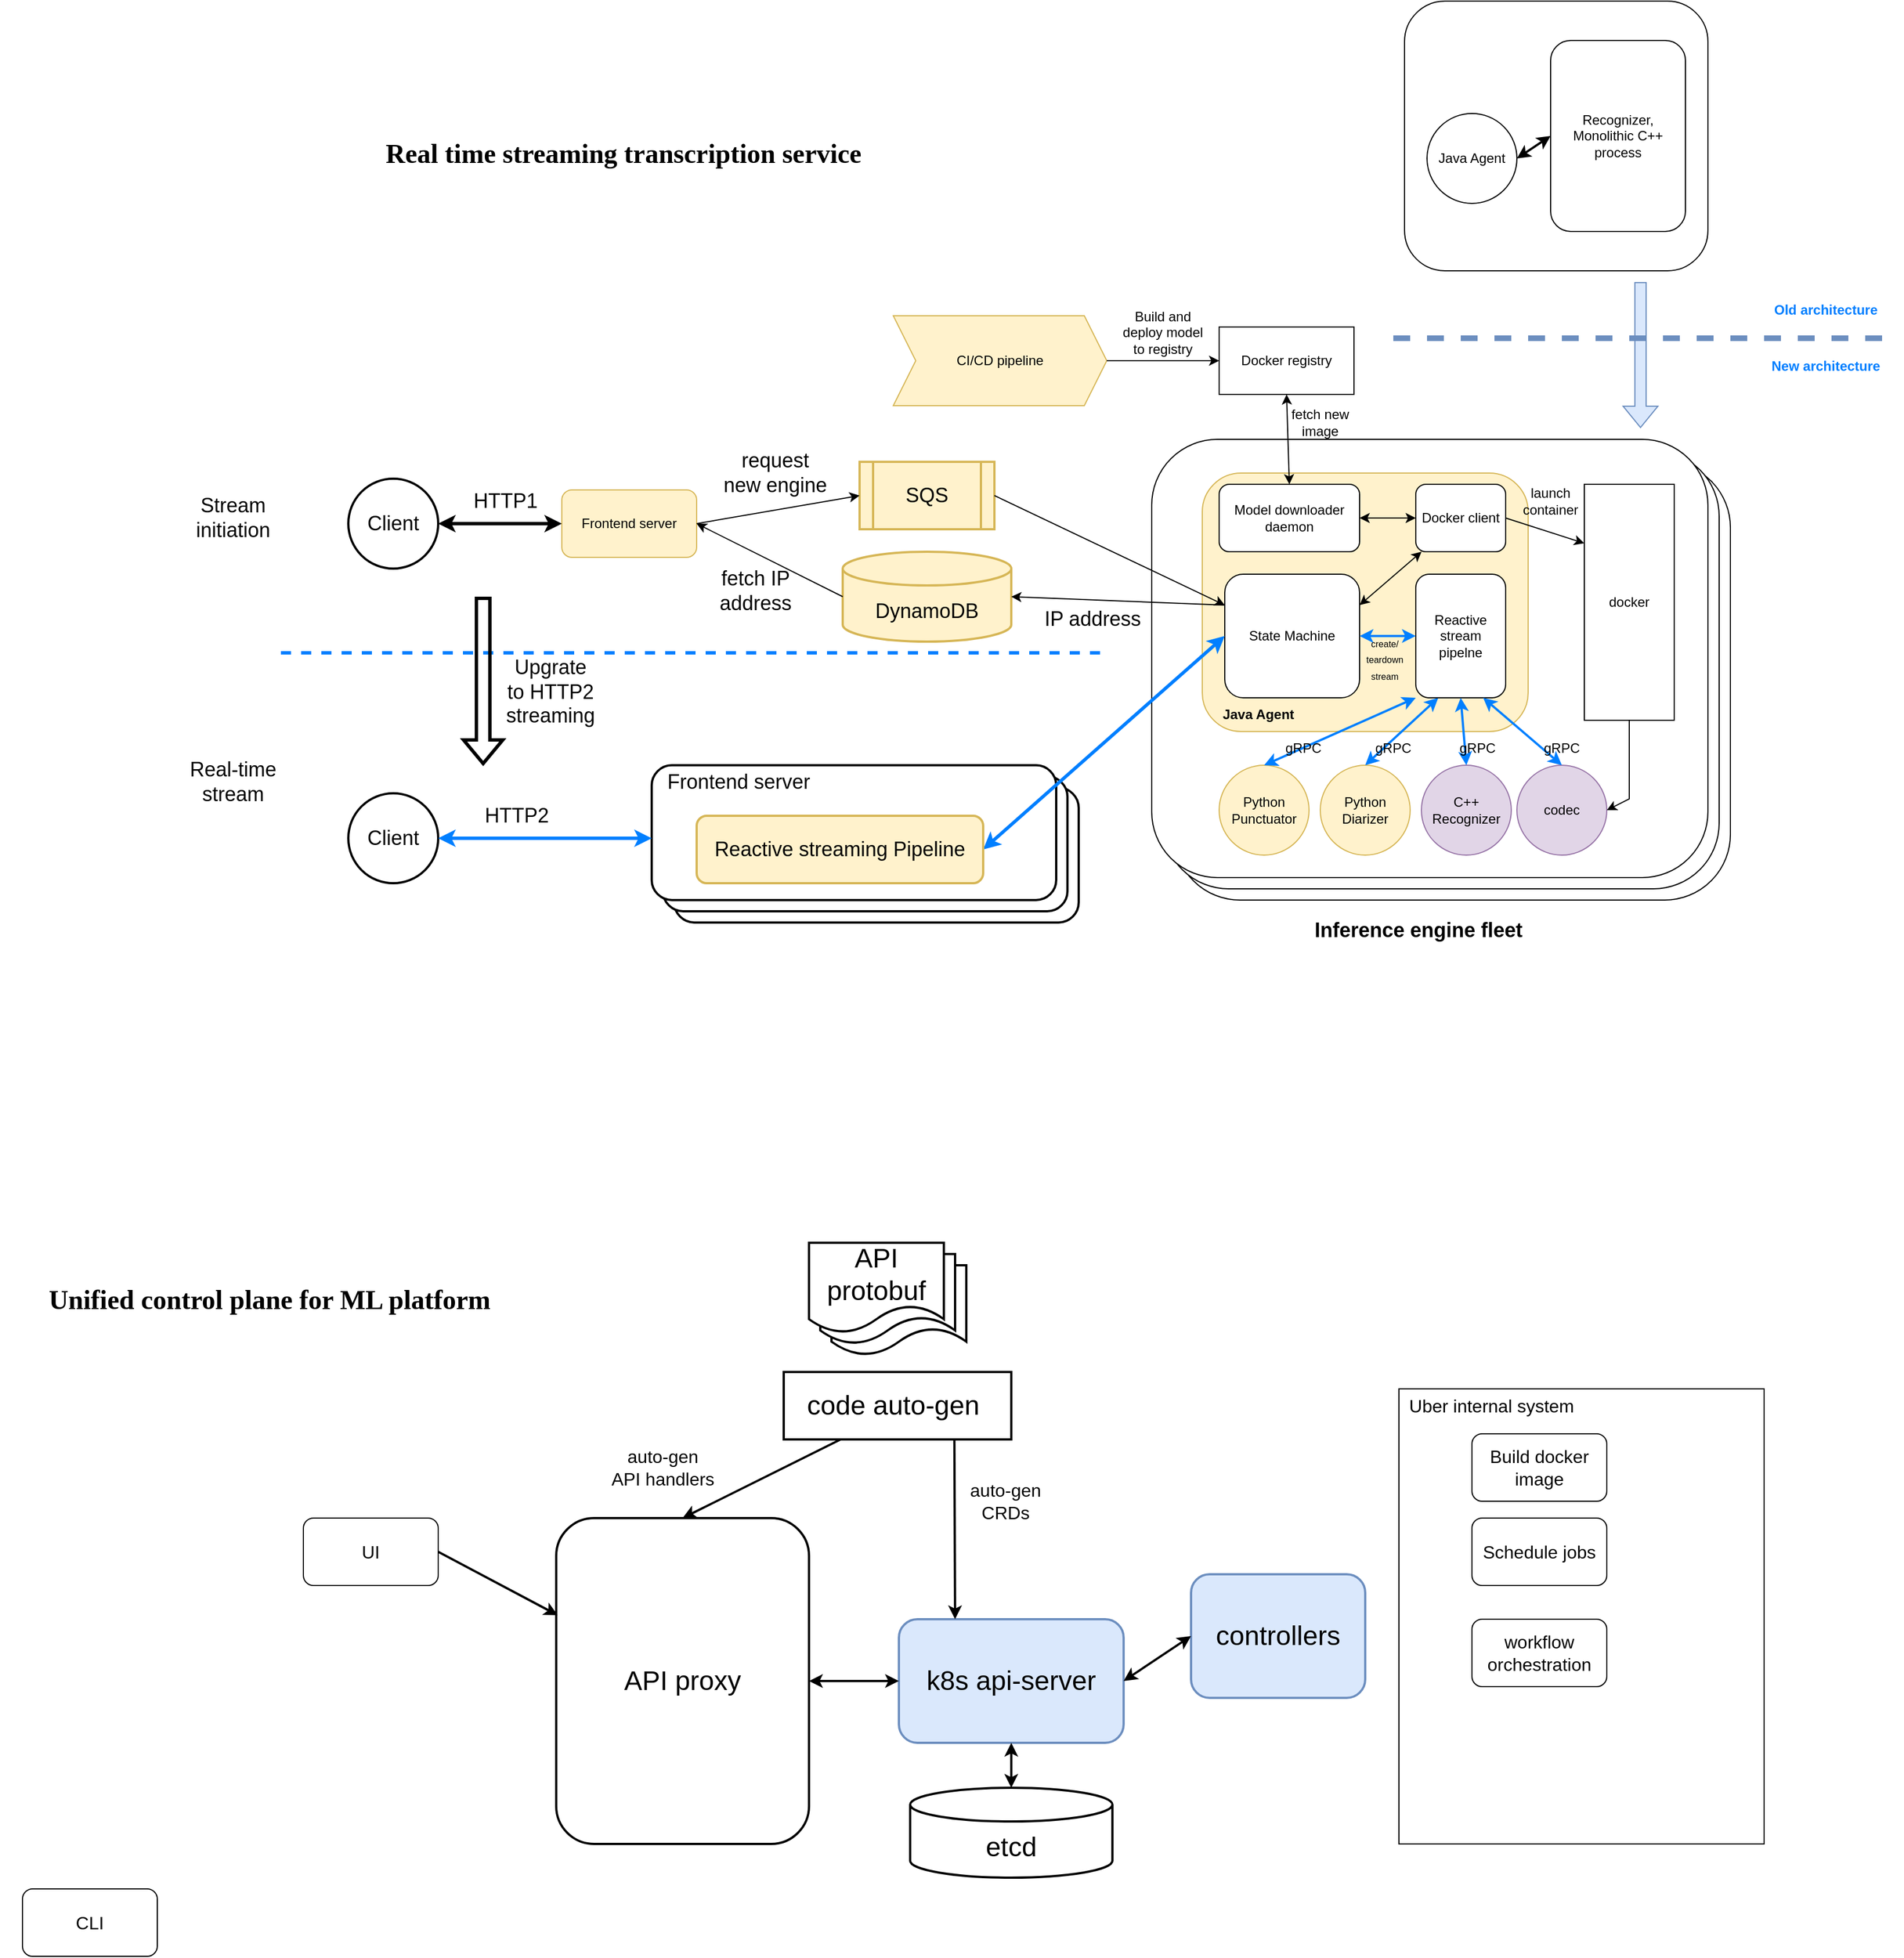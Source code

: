 <mxfile version="16.5.6" type="github">
  <diagram id="EUEqFlCZV4Rz1TmMoUkc" name="Page-1">
    <mxGraphModel dx="2473" dy="2111" grid="1" gridSize="10" guides="1" tooltips="1" connect="1" arrows="1" fold="1" page="1" pageScale="1" pageWidth="850" pageHeight="1100" math="0" shadow="0">
      <root>
        <mxCell id="0" />
        <mxCell id="1" parent="0" />
        <mxCell id="zjX0TIYur_jvpMQG9Fae-98" value="" style="shape=document;whiteSpace=wrap;html=1;boundedLbl=1;fontSize=24;fontColor=#000000;strokeWidth=2;" vertex="1" parent="1">
          <mxGeometry x="80" y="945" width="120" height="80" as="geometry" />
        </mxCell>
        <mxCell id="zjX0TIYur_jvpMQG9Fae-96" value="" style="shape=document;whiteSpace=wrap;html=1;boundedLbl=1;fontSize=24;fontColor=#000000;strokeWidth=2;" vertex="1" parent="1">
          <mxGeometry x="70" y="935" width="120" height="80" as="geometry" />
        </mxCell>
        <mxCell id="zjX0TIYur_jvpMQG9Fae-93" value="" style="rounded=0;whiteSpace=wrap;html=1;fontSize=24;fontColor=#000000;strokeWidth=2;" vertex="1" parent="1">
          <mxGeometry x="37.5" y="1040" width="202.5" height="60" as="geometry" />
        </mxCell>
        <mxCell id="zjX0TIYur_jvpMQG9Fae-77" value="" style="rounded=1;whiteSpace=wrap;html=1;fontSize=18;fontColor=#000000;strokeWidth=2;" vertex="1" parent="1">
          <mxGeometry x="-60" y="520" width="360" height="120" as="geometry" />
        </mxCell>
        <mxCell id="zjX0TIYur_jvpMQG9Fae-76" value="" style="rounded=1;whiteSpace=wrap;html=1;fontSize=18;fontColor=#000000;strokeWidth=2;" vertex="1" parent="1">
          <mxGeometry x="-70" y="510" width="360" height="120" as="geometry" />
        </mxCell>
        <mxCell id="zjX0TIYur_jvpMQG9Fae-48" value="" style="rounded=1;whiteSpace=wrap;html=1;" vertex="1" parent="1">
          <mxGeometry x="385" y="230" width="495" height="390" as="geometry" />
        </mxCell>
        <mxCell id="zjX0TIYur_jvpMQG9Fae-47" value="" style="rounded=1;whiteSpace=wrap;html=1;" vertex="1" parent="1">
          <mxGeometry x="375" y="220" width="495" height="390" as="geometry" />
        </mxCell>
        <mxCell id="zjX0TIYur_jvpMQG9Fae-21" value="" style="rounded=1;whiteSpace=wrap;html=1;" vertex="1" parent="1">
          <mxGeometry x="365" y="210" width="495" height="390" as="geometry" />
        </mxCell>
        <mxCell id="zjX0TIYur_jvpMQG9Fae-3" value="C++&lt;br&gt;Recognizer" style="ellipse;whiteSpace=wrap;html=1;fillColor=#e1d5e7;strokeColor=#9673a6;" vertex="1" parent="1">
          <mxGeometry x="605" y="500" width="80" height="80" as="geometry" />
        </mxCell>
        <mxCell id="zjX0TIYur_jvpMQG9Fae-4" value="Python&lt;br&gt;Diarizer" style="ellipse;whiteSpace=wrap;html=1;fillColor=#fff2cc;strokeColor=#d6b656;" vertex="1" parent="1">
          <mxGeometry x="515" y="500" width="80" height="80" as="geometry" />
        </mxCell>
        <mxCell id="zjX0TIYur_jvpMQG9Fae-6" value="CI/CD pipeline" style="shape=step;perimeter=stepPerimeter;whiteSpace=wrap;html=1;fixedSize=1;fillColor=#fff2cc;strokeColor=#d6b656;" vertex="1" parent="1">
          <mxGeometry x="135" y="100" width="190" height="80" as="geometry" />
        </mxCell>
        <mxCell id="zjX0TIYur_jvpMQG9Fae-7" value="Docker registry" style="rounded=0;whiteSpace=wrap;html=1;" vertex="1" parent="1">
          <mxGeometry x="425" y="110" width="120" height="60" as="geometry" />
        </mxCell>
        <mxCell id="zjX0TIYur_jvpMQG9Fae-8" value="" style="endArrow=classic;html=1;rounded=0;exitX=1;exitY=0.5;exitDx=0;exitDy=0;entryX=0;entryY=0.5;entryDx=0;entryDy=0;" edge="1" parent="1" source="zjX0TIYur_jvpMQG9Fae-6" target="zjX0TIYur_jvpMQG9Fae-7">
          <mxGeometry width="50" height="50" relative="1" as="geometry">
            <mxPoint x="275" y="460" as="sourcePoint" />
            <mxPoint x="325" y="410" as="targetPoint" />
          </mxGeometry>
        </mxCell>
        <mxCell id="zjX0TIYur_jvpMQG9Fae-9" value="Build and deploy model to registry" style="text;html=1;strokeColor=none;fillColor=none;align=center;verticalAlign=middle;whiteSpace=wrap;rounded=0;" vertex="1" parent="1">
          <mxGeometry x="335" y="100" width="80" height="30" as="geometry" />
        </mxCell>
        <mxCell id="zjX0TIYur_jvpMQG9Fae-10" value="" style="rounded=1;whiteSpace=wrap;html=1;fillColor=#fff2cc;strokeColor=#d6b656;" vertex="1" parent="1">
          <mxGeometry x="410" y="240" width="290" height="230" as="geometry" />
        </mxCell>
        <mxCell id="zjX0TIYur_jvpMQG9Fae-11" value="codec" style="ellipse;whiteSpace=wrap;html=1;fillColor=#e1d5e7;strokeColor=#9673a6;" vertex="1" parent="1">
          <mxGeometry x="690" y="500" width="80" height="80" as="geometry" />
        </mxCell>
        <mxCell id="zjX0TIYur_jvpMQG9Fae-12" value="" style="endArrow=classic;html=1;rounded=0;exitX=0.25;exitY=1;exitDx=0;exitDy=0;entryX=0.5;entryY=0;entryDx=0;entryDy=0;startArrow=classic;startFill=1;strokeColor=#007FFF;strokeWidth=2;" edge="1" parent="1" source="zjX0TIYur_jvpMQG9Fae-13" target="zjX0TIYur_jvpMQG9Fae-4">
          <mxGeometry width="50" height="50" relative="1" as="geometry">
            <mxPoint x="625" y="450" as="sourcePoint" />
            <mxPoint x="400" y="390" as="targetPoint" />
          </mxGeometry>
        </mxCell>
        <mxCell id="zjX0TIYur_jvpMQG9Fae-13" value="Reactive stream pipelne" style="rounded=1;whiteSpace=wrap;html=1;" vertex="1" parent="1">
          <mxGeometry x="600" y="330" width="80" height="110" as="geometry" />
        </mxCell>
        <mxCell id="zjX0TIYur_jvpMQG9Fae-14" value="" style="endArrow=classic;html=1;rounded=0;exitX=0.5;exitY=1;exitDx=0;exitDy=0;entryX=0.5;entryY=0;entryDx=0;entryDy=0;startArrow=classic;startFill=1;strokeColor=#007FFF;strokeWidth=2;" edge="1" parent="1" source="zjX0TIYur_jvpMQG9Fae-13" target="zjX0TIYur_jvpMQG9Fae-3">
          <mxGeometry width="50" height="50" relative="1" as="geometry">
            <mxPoint x="645" y="450" as="sourcePoint" />
            <mxPoint x="400" y="390" as="targetPoint" />
          </mxGeometry>
        </mxCell>
        <mxCell id="zjX0TIYur_jvpMQG9Fae-15" value="" style="endArrow=classic;html=1;rounded=0;exitX=0.75;exitY=1;exitDx=0;exitDy=0;entryX=0.5;entryY=0;entryDx=0;entryDy=0;startArrow=classic;startFill=1;strokeColor=#007FFF;strokeWidth=2;" edge="1" parent="1" source="zjX0TIYur_jvpMQG9Fae-13" target="zjX0TIYur_jvpMQG9Fae-11">
          <mxGeometry width="50" height="50" relative="1" as="geometry">
            <mxPoint x="665" y="450" as="sourcePoint" />
            <mxPoint x="400" y="390" as="targetPoint" />
          </mxGeometry>
        </mxCell>
        <mxCell id="zjX0TIYur_jvpMQG9Fae-16" value="gRPC" style="text;html=1;strokeColor=none;fillColor=none;align=center;verticalAlign=middle;whiteSpace=wrap;rounded=0;" vertex="1" parent="1">
          <mxGeometry x="550" y="470" width="60" height="30" as="geometry" />
        </mxCell>
        <mxCell id="zjX0TIYur_jvpMQG9Fae-17" value="gRPC" style="text;html=1;strokeColor=none;fillColor=none;align=center;verticalAlign=middle;whiteSpace=wrap;rounded=0;" vertex="1" parent="1">
          <mxGeometry x="625" y="470" width="60" height="30" as="geometry" />
        </mxCell>
        <mxCell id="zjX0TIYur_jvpMQG9Fae-18" value="gRPC" style="text;html=1;strokeColor=none;fillColor=none;align=center;verticalAlign=middle;whiteSpace=wrap;rounded=0;" vertex="1" parent="1">
          <mxGeometry x="700" y="470" width="60" height="30" as="geometry" />
        </mxCell>
        <mxCell id="zjX0TIYur_jvpMQG9Fae-19" value="Docker client" style="rounded=1;whiteSpace=wrap;html=1;" vertex="1" parent="1">
          <mxGeometry x="600" y="250" width="80" height="60" as="geometry" />
        </mxCell>
        <mxCell id="zjX0TIYur_jvpMQG9Fae-5" value="Model downloader daemon" style="rounded=1;whiteSpace=wrap;html=1;" vertex="1" parent="1">
          <mxGeometry x="425" y="250" width="125" height="60" as="geometry" />
        </mxCell>
        <mxCell id="zjX0TIYur_jvpMQG9Fae-20" value="" style="endArrow=classic;startArrow=classic;html=1;rounded=0;exitX=0.5;exitY=1;exitDx=0;exitDy=0;entryX=0.5;entryY=0;entryDx=0;entryDy=0;" edge="1" parent="1" source="zjX0TIYur_jvpMQG9Fae-7" target="zjX0TIYur_jvpMQG9Fae-5">
          <mxGeometry width="50" height="50" relative="1" as="geometry">
            <mxPoint x="280" y="380" as="sourcePoint" />
            <mxPoint x="330" y="330" as="targetPoint" />
          </mxGeometry>
        </mxCell>
        <mxCell id="zjX0TIYur_jvpMQG9Fae-22" value="docker" style="rounded=0;whiteSpace=wrap;html=1;" vertex="1" parent="1">
          <mxGeometry x="750" y="250" width="80" height="210" as="geometry" />
        </mxCell>
        <mxCell id="zjX0TIYur_jvpMQG9Fae-23" value="" style="endArrow=classic;html=1;rounded=0;exitX=1;exitY=0.5;exitDx=0;exitDy=0;entryX=0;entryY=0.25;entryDx=0;entryDy=0;" edge="1" parent="1" source="zjX0TIYur_jvpMQG9Fae-19" target="zjX0TIYur_jvpMQG9Fae-22">
          <mxGeometry width="50" height="50" relative="1" as="geometry">
            <mxPoint x="390" y="380" as="sourcePoint" />
            <mxPoint x="440" y="330" as="targetPoint" />
          </mxGeometry>
        </mxCell>
        <mxCell id="zjX0TIYur_jvpMQG9Fae-24" value="State Machine" style="rounded=1;whiteSpace=wrap;html=1;" vertex="1" parent="1">
          <mxGeometry x="430" y="330" width="120" height="110" as="geometry" />
        </mxCell>
        <mxCell id="zjX0TIYur_jvpMQG9Fae-25" value="" style="endArrow=classic;html=1;rounded=0;exitX=0.5;exitY=1;exitDx=0;exitDy=0;entryX=1;entryY=0.5;entryDx=0;entryDy=0;" edge="1" parent="1" source="zjX0TIYur_jvpMQG9Fae-22" target="zjX0TIYur_jvpMQG9Fae-11">
          <mxGeometry width="50" height="50" relative="1" as="geometry">
            <mxPoint x="390" y="500" as="sourcePoint" />
            <mxPoint x="440" y="450" as="targetPoint" />
            <Array as="points">
              <mxPoint x="790" y="530" />
            </Array>
          </mxGeometry>
        </mxCell>
        <mxCell id="zjX0TIYur_jvpMQG9Fae-26" value="fetch new image" style="text;html=1;strokeColor=none;fillColor=none;align=center;verticalAlign=middle;whiteSpace=wrap;rounded=0;" vertex="1" parent="1">
          <mxGeometry x="480" y="180" width="70" height="30" as="geometry" />
        </mxCell>
        <mxCell id="zjX0TIYur_jvpMQG9Fae-28" value="Frontend server" style="rounded=1;whiteSpace=wrap;html=1;fillColor=#fff2cc;strokeColor=#d6b656;" vertex="1" parent="1">
          <mxGeometry x="-160" y="255" width="120" height="60" as="geometry" />
        </mxCell>
        <mxCell id="zjX0TIYur_jvpMQG9Fae-30" value="" style="endArrow=classic;startArrow=classic;html=1;rounded=0;exitX=1;exitY=0.5;exitDx=0;exitDy=0;strokeColor=#007FFF;strokeWidth=2;" edge="1" parent="1" source="zjX0TIYur_jvpMQG9Fae-24" target="zjX0TIYur_jvpMQG9Fae-13">
          <mxGeometry width="50" height="50" relative="1" as="geometry">
            <mxPoint x="390" y="370" as="sourcePoint" />
            <mxPoint x="440" y="320" as="targetPoint" />
          </mxGeometry>
        </mxCell>
        <mxCell id="zjX0TIYur_jvpMQG9Fae-31" value="&lt;font style=&quot;font-size: 8px&quot;&gt;create/&lt;br&gt;teardown stream&lt;/font&gt;" style="text;html=1;strokeColor=none;fillColor=none;align=center;verticalAlign=middle;whiteSpace=wrap;rounded=0;" vertex="1" parent="1">
          <mxGeometry x="555" y="390" width="35" height="30" as="geometry" />
        </mxCell>
        <mxCell id="zjX0TIYur_jvpMQG9Fae-32" value="launch container" style="text;html=1;strokeColor=none;fillColor=none;align=center;verticalAlign=middle;whiteSpace=wrap;rounded=0;fontSize=12;" vertex="1" parent="1">
          <mxGeometry x="690" y="250" width="60" height="30" as="geometry" />
        </mxCell>
        <mxCell id="zjX0TIYur_jvpMQG9Fae-33" value="" style="endArrow=classic;startArrow=classic;html=1;rounded=0;fontSize=12;exitX=1;exitY=0.5;exitDx=0;exitDy=0;entryX=0;entryY=0.5;entryDx=0;entryDy=0;" edge="1" parent="1" source="zjX0TIYur_jvpMQG9Fae-5" target="zjX0TIYur_jvpMQG9Fae-19">
          <mxGeometry width="50" height="50" relative="1" as="geometry">
            <mxPoint x="550" y="390" as="sourcePoint" />
            <mxPoint x="600" y="340" as="targetPoint" />
          </mxGeometry>
        </mxCell>
        <mxCell id="zjX0TIYur_jvpMQG9Fae-34" value="" style="rounded=1;whiteSpace=wrap;html=1;fontSize=12;" vertex="1" parent="1">
          <mxGeometry x="590" y="-180" width="270" height="240" as="geometry" />
        </mxCell>
        <mxCell id="zjX0TIYur_jvpMQG9Fae-35" value="Java Agent" style="ellipse;whiteSpace=wrap;html=1;aspect=fixed;fontSize=12;" vertex="1" parent="1">
          <mxGeometry x="610" y="-80" width="80" height="80" as="geometry" />
        </mxCell>
        <mxCell id="zjX0TIYur_jvpMQG9Fae-36" value="Recognizer, Monolithic C++ process" style="rounded=1;whiteSpace=wrap;html=1;fontSize=12;" vertex="1" parent="1">
          <mxGeometry x="720" y="-145" width="120" height="170" as="geometry" />
        </mxCell>
        <mxCell id="zjX0TIYur_jvpMQG9Fae-37" value="" style="shape=flexArrow;endArrow=classic;html=1;rounded=0;fontSize=12;fillColor=#dae8fc;strokeColor=#6c8ebf;" edge="1" parent="1">
          <mxGeometry width="50" height="50" relative="1" as="geometry">
            <mxPoint x="800" y="70" as="sourcePoint" />
            <mxPoint x="800" y="200" as="targetPoint" />
          </mxGeometry>
        </mxCell>
        <mxCell id="zjX0TIYur_jvpMQG9Fae-38" value="Old architecture" style="text;html=1;strokeColor=none;fillColor=none;align=center;verticalAlign=middle;whiteSpace=wrap;rounded=0;fontSize=12;fontColor=#007FFF;fontStyle=1" vertex="1" parent="1">
          <mxGeometry x="900" y="80" width="130" height="30" as="geometry" />
        </mxCell>
        <mxCell id="zjX0TIYur_jvpMQG9Fae-39" value="" style="endArrow=none;dashed=1;html=1;rounded=0;fontSize=12;fillColor=#dae8fc;strokeColor=#6c8ebf;strokeWidth=5;" edge="1" parent="1">
          <mxGeometry width="50" height="50" relative="1" as="geometry">
            <mxPoint x="580" y="120" as="sourcePoint" />
            <mxPoint x="1030" y="120" as="targetPoint" />
          </mxGeometry>
        </mxCell>
        <mxCell id="zjX0TIYur_jvpMQG9Fae-40" value="New architecture" style="text;html=1;strokeColor=none;fillColor=none;align=center;verticalAlign=middle;whiteSpace=wrap;rounded=0;fontSize=12;fontColor=#007FFF;fontStyle=1" vertex="1" parent="1">
          <mxGeometry x="900" y="130" width="130" height="30" as="geometry" />
        </mxCell>
        <mxCell id="zjX0TIYur_jvpMQG9Fae-43" value="Java Agent" style="text;html=1;strokeColor=none;fillColor=none;align=center;verticalAlign=middle;whiteSpace=wrap;rounded=0;fontSize=12;fontColor=#000000;fontStyle=1" vertex="1" parent="1">
          <mxGeometry x="415" y="440" width="90" height="30" as="geometry" />
        </mxCell>
        <mxCell id="zjX0TIYur_jvpMQG9Fae-44" value="" style="endArrow=classic;startArrow=classic;html=1;rounded=0;fontSize=12;fontColor=#007FFF;strokeWidth=2;exitX=0;exitY=0.5;exitDx=0;exitDy=0;entryX=1;entryY=0.5;entryDx=0;entryDy=0;" edge="1" parent="1" source="zjX0TIYur_jvpMQG9Fae-36" target="zjX0TIYur_jvpMQG9Fae-35">
          <mxGeometry width="50" height="50" relative="1" as="geometry">
            <mxPoint x="300" y="-50" as="sourcePoint" />
            <mxPoint x="350" y="-100" as="targetPoint" />
          </mxGeometry>
        </mxCell>
        <mxCell id="zjX0TIYur_jvpMQG9Fae-45" value="" style="endArrow=classic;startArrow=classic;html=1;rounded=0;fontSize=12;fontColor=#000000;strokeWidth=1;exitX=1;exitY=0.25;exitDx=0;exitDy=0;" edge="1" parent="1" source="zjX0TIYur_jvpMQG9Fae-24" target="zjX0TIYur_jvpMQG9Fae-19">
          <mxGeometry width="50" height="50" relative="1" as="geometry">
            <mxPoint x="630" y="380" as="sourcePoint" />
            <mxPoint x="680" y="330" as="targetPoint" />
          </mxGeometry>
        </mxCell>
        <mxCell id="zjX0TIYur_jvpMQG9Fae-49" value="Inference engine fleet" style="text;html=1;strokeColor=none;fillColor=none;align=center;verticalAlign=middle;whiteSpace=wrap;rounded=0;fontSize=18;fontColor=#000000;strokeWidth=2;fontStyle=1" vertex="1" parent="1">
          <mxGeometry x="435" y="630" width="335" height="33" as="geometry" />
        </mxCell>
        <mxCell id="zjX0TIYur_jvpMQG9Fae-50" value="SQS" style="shape=process;whiteSpace=wrap;html=1;backgroundOutline=1;fontSize=18;strokeWidth=2;fillColor=#fff2cc;strokeColor=#d6b656;" vertex="1" parent="1">
          <mxGeometry x="105" y="230" width="120" height="60" as="geometry" />
        </mxCell>
        <mxCell id="zjX0TIYur_jvpMQG9Fae-51" value="DynamoDB" style="shape=cylinder3;whiteSpace=wrap;html=1;boundedLbl=1;backgroundOutline=1;size=15;fontSize=18;strokeWidth=2;fillColor=#fff2cc;strokeColor=#d6b656;" vertex="1" parent="1">
          <mxGeometry x="90" y="310" width="150" height="80" as="geometry" />
        </mxCell>
        <mxCell id="zjX0TIYur_jvpMQG9Fae-52" value="" style="endArrow=classic;html=1;rounded=0;fontSize=18;fontColor=#000000;strokeWidth=1;exitX=1;exitY=0.5;exitDx=0;exitDy=0;entryX=0;entryY=0.5;entryDx=0;entryDy=0;" edge="1" parent="1" source="zjX0TIYur_jvpMQG9Fae-28" target="zjX0TIYur_jvpMQG9Fae-50">
          <mxGeometry width="50" height="50" relative="1" as="geometry">
            <mxPoint x="410" y="400" as="sourcePoint" />
            <mxPoint x="460" y="350" as="targetPoint" />
          </mxGeometry>
        </mxCell>
        <mxCell id="zjX0TIYur_jvpMQG9Fae-53" value="" style="endArrow=classic;html=1;rounded=0;fontSize=18;fontColor=#000000;strokeWidth=1;exitX=1;exitY=0.5;exitDx=0;exitDy=0;entryX=0;entryY=0.25;entryDx=0;entryDy=0;" edge="1" parent="1" source="zjX0TIYur_jvpMQG9Fae-50" target="zjX0TIYur_jvpMQG9Fae-24">
          <mxGeometry width="50" height="50" relative="1" as="geometry">
            <mxPoint x="210" y="410" as="sourcePoint" />
            <mxPoint x="260" y="360" as="targetPoint" />
          </mxGeometry>
        </mxCell>
        <mxCell id="zjX0TIYur_jvpMQG9Fae-54" value="" style="endArrow=classic;html=1;rounded=0;fontSize=18;fontColor=#000000;strokeWidth=1;exitX=0;exitY=0.25;exitDx=0;exitDy=0;entryX=1;entryY=0.5;entryDx=0;entryDy=0;entryPerimeter=0;" edge="1" parent="1" source="zjX0TIYur_jvpMQG9Fae-24" target="zjX0TIYur_jvpMQG9Fae-51">
          <mxGeometry width="50" height="50" relative="1" as="geometry">
            <mxPoint x="210" y="410" as="sourcePoint" />
            <mxPoint x="260" y="360" as="targetPoint" />
          </mxGeometry>
        </mxCell>
        <mxCell id="zjX0TIYur_jvpMQG9Fae-55" value="" style="endArrow=classic;html=1;rounded=0;fontSize=18;fontColor=#000000;strokeWidth=1;exitX=0;exitY=0.5;exitDx=0;exitDy=0;exitPerimeter=0;entryX=1;entryY=0.5;entryDx=0;entryDy=0;" edge="1" parent="1" source="zjX0TIYur_jvpMQG9Fae-51" target="zjX0TIYur_jvpMQG9Fae-28">
          <mxGeometry width="50" height="50" relative="1" as="geometry">
            <mxPoint x="410" y="400" as="sourcePoint" />
            <mxPoint x="460" y="350" as="targetPoint" />
          </mxGeometry>
        </mxCell>
        <mxCell id="zjX0TIYur_jvpMQG9Fae-56" value="request new engine" style="text;html=1;strokeColor=none;fillColor=none;align=center;verticalAlign=middle;whiteSpace=wrap;rounded=0;fontSize=18;fontColor=#000000;" vertex="1" parent="1">
          <mxGeometry x="-20" y="225" width="100" height="30" as="geometry" />
        </mxCell>
        <mxCell id="zjX0TIYur_jvpMQG9Fae-57" value="IP address" style="text;html=1;strokeColor=none;fillColor=none;align=center;verticalAlign=middle;whiteSpace=wrap;rounded=0;fontSize=18;fontColor=#000000;" vertex="1" parent="1">
          <mxGeometry x="260" y="355" width="105" height="30" as="geometry" />
        </mxCell>
        <mxCell id="zjX0TIYur_jvpMQG9Fae-58" value="fetch IP address" style="text;html=1;strokeColor=none;fillColor=none;align=center;verticalAlign=middle;whiteSpace=wrap;rounded=0;fontSize=18;fontColor=#000000;" vertex="1" parent="1">
          <mxGeometry x="-40" y="330" width="105" height="30" as="geometry" />
        </mxCell>
        <mxCell id="zjX0TIYur_jvpMQG9Fae-59" value="" style="rounded=1;whiteSpace=wrap;html=1;fontSize=18;fontColor=#000000;strokeWidth=2;" vertex="1" parent="1">
          <mxGeometry x="-80" y="500" width="360" height="120" as="geometry" />
        </mxCell>
        <mxCell id="zjX0TIYur_jvpMQG9Fae-60" value="" style="endArrow=none;dashed=1;html=1;rounded=0;fontSize=18;fontColor=#000000;strokeWidth=3;strokeColor=#007FFF;" edge="1" parent="1">
          <mxGeometry width="50" height="50" relative="1" as="geometry">
            <mxPoint x="-410" y="400" as="sourcePoint" />
            <mxPoint x="320" y="400" as="targetPoint" />
          </mxGeometry>
        </mxCell>
        <mxCell id="zjX0TIYur_jvpMQG9Fae-62" value="Stream &lt;br&gt;initiation" style="text;html=1;strokeColor=none;fillColor=none;align=center;verticalAlign=middle;whiteSpace=wrap;rounded=0;fontSize=18;fontColor=#000000;" vertex="1" parent="1">
          <mxGeometry x="-520" y="265" width="135" height="30" as="geometry" />
        </mxCell>
        <mxCell id="zjX0TIYur_jvpMQG9Fae-63" value="Real-time stream" style="text;html=1;strokeColor=none;fillColor=none;align=center;verticalAlign=middle;whiteSpace=wrap;rounded=0;fontSize=18;fontColor=#000000;" vertex="1" parent="1">
          <mxGeometry x="-520" y="500" width="135" height="30" as="geometry" />
        </mxCell>
        <mxCell id="zjX0TIYur_jvpMQG9Fae-64" value="" style="endArrow=classic;startArrow=classic;html=1;rounded=0;fontSize=18;fontColor=#000000;strokeColor=#000000;strokeWidth=3;exitX=0;exitY=0.5;exitDx=0;exitDy=0;" edge="1" parent="1" source="zjX0TIYur_jvpMQG9Fae-28" target="zjX0TIYur_jvpMQG9Fae-65">
          <mxGeometry width="50" height="50" relative="1" as="geometry">
            <mxPoint x="60" y="490" as="sourcePoint" />
            <mxPoint x="-210" y="285" as="targetPoint" />
          </mxGeometry>
        </mxCell>
        <mxCell id="zjX0TIYur_jvpMQG9Fae-65" value="Client" style="ellipse;whiteSpace=wrap;html=1;aspect=fixed;fontSize=18;fontColor=#000000;strokeWidth=2;" vertex="1" parent="1">
          <mxGeometry x="-350" y="245" width="80" height="80" as="geometry" />
        </mxCell>
        <mxCell id="zjX0TIYur_jvpMQG9Fae-66" value="HTTP1" style="text;html=1;strokeColor=none;fillColor=none;align=center;verticalAlign=middle;whiteSpace=wrap;rounded=0;fontSize=18;fontColor=#000000;" vertex="1" parent="1">
          <mxGeometry x="-240" y="250" width="60" height="30" as="geometry" />
        </mxCell>
        <mxCell id="zjX0TIYur_jvpMQG9Fae-67" value="" style="shape=flexArrow;endArrow=classic;html=1;rounded=0;fontSize=18;fontColor=#000000;strokeColor=#000000;strokeWidth=3;" edge="1" parent="1">
          <mxGeometry width="50" height="50" relative="1" as="geometry">
            <mxPoint x="-230" y="350" as="sourcePoint" />
            <mxPoint x="-230" y="500" as="targetPoint" />
          </mxGeometry>
        </mxCell>
        <mxCell id="zjX0TIYur_jvpMQG9Fae-68" value="Client" style="ellipse;whiteSpace=wrap;html=1;aspect=fixed;fontSize=18;fontColor=#000000;strokeWidth=2;" vertex="1" parent="1">
          <mxGeometry x="-350" y="525" width="80" height="80" as="geometry" />
        </mxCell>
        <mxCell id="zjX0TIYur_jvpMQG9Fae-69" value="" style="endArrow=classic;startArrow=classic;html=1;rounded=0;fontSize=18;fontColor=#000000;strokeColor=#007FFF;strokeWidth=3;exitX=1;exitY=0.5;exitDx=0;exitDy=0;" edge="1" parent="1" source="zjX0TIYur_jvpMQG9Fae-68">
          <mxGeometry width="50" height="50" relative="1" as="geometry">
            <mxPoint x="60" y="490" as="sourcePoint" />
            <mxPoint x="-80" y="565" as="targetPoint" />
          </mxGeometry>
        </mxCell>
        <mxCell id="zjX0TIYur_jvpMQG9Fae-70" value="HTTP2" style="text;html=1;strokeColor=none;fillColor=none;align=center;verticalAlign=middle;whiteSpace=wrap;rounded=0;fontSize=18;fontColor=#000000;" vertex="1" parent="1">
          <mxGeometry x="-230" y="530" width="60" height="30" as="geometry" />
        </mxCell>
        <mxCell id="zjX0TIYur_jvpMQG9Fae-71" value="Upgrate to HTTP2 streaming" style="text;html=1;strokeColor=none;fillColor=none;align=center;verticalAlign=middle;whiteSpace=wrap;rounded=0;fontSize=18;fontColor=#000000;" vertex="1" parent="1">
          <mxGeometry x="-200" y="420" width="60" height="30" as="geometry" />
        </mxCell>
        <mxCell id="zjX0TIYur_jvpMQG9Fae-73" value="" style="endArrow=classic;startArrow=classic;html=1;rounded=0;fontSize=18;fontColor=#000000;strokeColor=#007FFF;strokeWidth=3;exitX=1;exitY=0.5;exitDx=0;exitDy=0;entryX=0;entryY=0.5;entryDx=0;entryDy=0;" edge="1" parent="1" source="zjX0TIYur_jvpMQG9Fae-74" target="zjX0TIYur_jvpMQG9Fae-24">
          <mxGeometry width="50" height="50" relative="1" as="geometry">
            <mxPoint x="10" y="460" as="sourcePoint" />
            <mxPoint x="60" y="410" as="targetPoint" />
          </mxGeometry>
        </mxCell>
        <mxCell id="zjX0TIYur_jvpMQG9Fae-74" value="Reactive streaming Pipeline" style="rounded=1;whiteSpace=wrap;html=1;fontSize=18;strokeWidth=2;fillColor=#fff2cc;strokeColor=#d6b656;" vertex="1" parent="1">
          <mxGeometry x="-40" y="545" width="255" height="60" as="geometry" />
        </mxCell>
        <mxCell id="zjX0TIYur_jvpMQG9Fae-75" value="Frontend server" style="text;html=1;strokeColor=none;fillColor=none;align=center;verticalAlign=middle;whiteSpace=wrap;rounded=0;fontSize=18;fontColor=#000000;" vertex="1" parent="1">
          <mxGeometry x="-70" y="500" width="135" height="30" as="geometry" />
        </mxCell>
        <mxCell id="zjX0TIYur_jvpMQG9Fae-79" value="Python&lt;br&gt;Punctuator" style="ellipse;whiteSpace=wrap;html=1;fillColor=#fff2cc;strokeColor=#d6b656;" vertex="1" parent="1">
          <mxGeometry x="425" y="500" width="80" height="80" as="geometry" />
        </mxCell>
        <mxCell id="zjX0TIYur_jvpMQG9Fae-80" value="" style="endArrow=classic;html=1;rounded=0;exitX=0;exitY=1;exitDx=0;exitDy=0;entryX=0.5;entryY=0;entryDx=0;entryDy=0;startArrow=classic;startFill=1;strokeColor=#007FFF;strokeWidth=2;" edge="1" parent="1" source="zjX0TIYur_jvpMQG9Fae-13" target="zjX0TIYur_jvpMQG9Fae-79">
          <mxGeometry width="50" height="50" relative="1" as="geometry">
            <mxPoint x="630" y="450" as="sourcePoint" />
            <mxPoint x="545.0" y="510" as="targetPoint" />
          </mxGeometry>
        </mxCell>
        <mxCell id="zjX0TIYur_jvpMQG9Fae-82" value="gRPC" style="text;html=1;strokeColor=none;fillColor=none;align=center;verticalAlign=middle;whiteSpace=wrap;rounded=0;" vertex="1" parent="1">
          <mxGeometry x="470" y="470" width="60" height="30" as="geometry" />
        </mxCell>
        <mxCell id="zjX0TIYur_jvpMQG9Fae-83" value="&lt;span id=&quot;docs-internal-guid-1835c72e-7fff-a9db-5ae2-24a109cde7ad&quot; style=&quot;font-size: 24px;&quot;&gt;&lt;p dir=&quot;ltr&quot; style=&quot;line-height: 1.2; margin-top: 0pt; margin-bottom: 0pt; font-size: 24px;&quot;&gt;&lt;span style=&quot;font-size: 24px; font-family: impact; background-color: transparent; font-weight: 700; vertical-align: baseline;&quot;&gt;Real time streaming transcription service&lt;/span&gt;&lt;/p&gt;&lt;div style=&quot;font-size: 24px;&quot;&gt;&lt;span style=&quot;font-size: 24px; font-family: impact; background-color: transparent; font-weight: 700; vertical-align: baseline;&quot;&gt;&lt;br style=&quot;font-size: 24px;&quot;&gt;&lt;/span&gt;&lt;/div&gt;&lt;/span&gt;" style="text;html=1;strokeColor=none;fillColor=none;align=center;verticalAlign=middle;whiteSpace=wrap;rounded=0;fontSize=24;fontColor=#000000;" vertex="1" parent="1">
          <mxGeometry x="-345" y="-70" width="480" height="80" as="geometry" />
        </mxCell>
        <mxCell id="zjX0TIYur_jvpMQG9Fae-84" value="k8s api-server" style="rounded=1;whiteSpace=wrap;html=1;fontSize=24;strokeWidth=2;fillColor=#dae8fc;strokeColor=#6c8ebf;" vertex="1" parent="1">
          <mxGeometry x="140" y="1260" width="200" height="110" as="geometry" />
        </mxCell>
        <mxCell id="zjX0TIYur_jvpMQG9Fae-85" value="&lt;span id=&quot;docs-internal-guid-1835c72e-7fff-a9db-5ae2-24a109cde7ad&quot; style=&quot;font-size: 24px&quot;&gt;&lt;p dir=&quot;ltr&quot; style=&quot;line-height: 1.2 ; margin-top: 0pt ; margin-bottom: 0pt ; font-size: 24px&quot;&gt;&lt;span style=&quot;font-size: 24px ; font-family: &amp;#34;impact&amp;#34; ; background-color: transparent ; font-weight: 700 ; vertical-align: baseline&quot;&gt;Unified control plane for ML platform&lt;/span&gt;&lt;/p&gt;&lt;div style=&quot;font-size: 24px&quot;&gt;&lt;span style=&quot;font-size: 24px ; font-family: &amp;#34;impact&amp;#34; ; background-color: transparent ; font-weight: 700 ; vertical-align: baseline&quot;&gt;&lt;br style=&quot;font-size: 24px&quot;&gt;&lt;/span&gt;&lt;/div&gt;&lt;/span&gt;" style="text;html=1;strokeColor=none;fillColor=none;align=center;verticalAlign=middle;whiteSpace=wrap;rounded=0;fontSize=24;fontColor=#000000;" vertex="1" parent="1">
          <mxGeometry x="-660" y="950" width="480" height="80" as="geometry" />
        </mxCell>
        <mxCell id="zjX0TIYur_jvpMQG9Fae-86" value="etcd" style="shape=cylinder3;whiteSpace=wrap;html=1;boundedLbl=1;backgroundOutline=1;size=15;fontSize=24;fontColor=#000000;strokeWidth=2;" vertex="1" parent="1">
          <mxGeometry x="150" y="1410" width="180" height="80" as="geometry" />
        </mxCell>
        <mxCell id="zjX0TIYur_jvpMQG9Fae-87" value="" style="endArrow=classic;startArrow=classic;html=1;rounded=0;fontSize=24;fontColor=#000000;strokeColor=#000000;strokeWidth=2;exitX=0.5;exitY=0;exitDx=0;exitDy=0;exitPerimeter=0;entryX=0.5;entryY=1;entryDx=0;entryDy=0;" edge="1" parent="1" source="zjX0TIYur_jvpMQG9Fae-86" target="zjX0TIYur_jvpMQG9Fae-84">
          <mxGeometry width="50" height="50" relative="1" as="geometry">
            <mxPoint x="110" y="1100" as="sourcePoint" />
            <mxPoint x="160" y="1050" as="targetPoint" />
          </mxGeometry>
        </mxCell>
        <mxCell id="zjX0TIYur_jvpMQG9Fae-88" value="API proxy" style="rounded=1;whiteSpace=wrap;html=1;fontSize=24;fontColor=#000000;strokeWidth=2;" vertex="1" parent="1">
          <mxGeometry x="-165" y="1170" width="225" height="290" as="geometry" />
        </mxCell>
        <mxCell id="zjX0TIYur_jvpMQG9Fae-89" value="" style="endArrow=classic;startArrow=classic;html=1;rounded=0;fontSize=24;fontColor=#000000;strokeColor=#000000;strokeWidth=2;exitX=1;exitY=0.5;exitDx=0;exitDy=0;entryX=0;entryY=0.5;entryDx=0;entryDy=0;" edge="1" parent="1" source="zjX0TIYur_jvpMQG9Fae-88" target="zjX0TIYur_jvpMQG9Fae-84">
          <mxGeometry width="50" height="50" relative="1" as="geometry">
            <mxPoint x="110" y="1100" as="sourcePoint" />
            <mxPoint x="160" y="1050" as="targetPoint" />
          </mxGeometry>
        </mxCell>
        <mxCell id="zjX0TIYur_jvpMQG9Fae-90" value="API protobuf" style="shape=document;whiteSpace=wrap;html=1;boundedLbl=1;fontSize=24;fontColor=#000000;strokeWidth=2;" vertex="1" parent="1">
          <mxGeometry x="60" y="925" width="120" height="80" as="geometry" />
        </mxCell>
        <mxCell id="zjX0TIYur_jvpMQG9Fae-92" value="code auto-gen" style="text;html=1;strokeColor=none;fillColor=none;align=center;verticalAlign=middle;whiteSpace=wrap;rounded=0;fontSize=24;fontColor=#000000;" vertex="1" parent="1">
          <mxGeometry x="50" y="1055" width="170" height="30" as="geometry" />
        </mxCell>
        <mxCell id="zjX0TIYur_jvpMQG9Fae-99" value="" style="endArrow=classic;html=1;rounded=0;fontSize=24;fontColor=#000000;strokeColor=#000000;strokeWidth=2;exitX=0.25;exitY=1;exitDx=0;exitDy=0;entryX=0.5;entryY=0;entryDx=0;entryDy=0;" edge="1" parent="1" source="zjX0TIYur_jvpMQG9Fae-93" target="zjX0TIYur_jvpMQG9Fae-88">
          <mxGeometry width="50" height="50" relative="1" as="geometry">
            <mxPoint x="-30" y="1220" as="sourcePoint" />
            <mxPoint x="20" y="1170" as="targetPoint" />
          </mxGeometry>
        </mxCell>
        <mxCell id="zjX0TIYur_jvpMQG9Fae-100" value="" style="endArrow=classic;html=1;rounded=0;fontSize=24;fontColor=#000000;strokeColor=#000000;strokeWidth=2;exitX=0.75;exitY=1;exitDx=0;exitDy=0;entryX=0.25;entryY=0;entryDx=0;entryDy=0;" edge="1" parent="1" source="zjX0TIYur_jvpMQG9Fae-93" target="zjX0TIYur_jvpMQG9Fae-84">
          <mxGeometry width="50" height="50" relative="1" as="geometry">
            <mxPoint x="-30" y="1220" as="sourcePoint" />
            <mxPoint x="20" y="1170" as="targetPoint" />
          </mxGeometry>
        </mxCell>
        <mxCell id="zjX0TIYur_jvpMQG9Fae-101" value="auto-gen &lt;br&gt;API handlers" style="text;html=1;strokeColor=none;fillColor=none;align=center;verticalAlign=middle;whiteSpace=wrap;rounded=0;fontSize=16;fontColor=#000000;strokeWidth=0;" vertex="1" parent="1">
          <mxGeometry x="-160" y="1110" width="180" height="30" as="geometry" />
        </mxCell>
        <mxCell id="zjX0TIYur_jvpMQG9Fae-102" value="auto-gen &lt;br&gt;CRDs" style="text;html=1;strokeColor=none;fillColor=none;align=center;verticalAlign=middle;whiteSpace=wrap;rounded=0;fontSize=16;fontColor=#000000;strokeWidth=0;" vertex="1" parent="1">
          <mxGeometry x="145" y="1140" width="180" height="30" as="geometry" />
        </mxCell>
        <mxCell id="zjX0TIYur_jvpMQG9Fae-104" value="controllers" style="rounded=1;whiteSpace=wrap;html=1;fontSize=24;strokeWidth=2;fillColor=#dae8fc;strokeColor=#6c8ebf;" vertex="1" parent="1">
          <mxGeometry x="400" y="1220" width="155" height="110" as="geometry" />
        </mxCell>
        <mxCell id="zjX0TIYur_jvpMQG9Fae-105" value="" style="endArrow=classic;startArrow=classic;html=1;rounded=0;fontSize=16;fontColor=#000000;strokeColor=#000000;strokeWidth=2;exitX=1;exitY=0.5;exitDx=0;exitDy=0;entryX=0;entryY=0.5;entryDx=0;entryDy=0;" edge="1" parent="1" source="zjX0TIYur_jvpMQG9Fae-84" target="zjX0TIYur_jvpMQG9Fae-104">
          <mxGeometry width="50" height="50" relative="1" as="geometry">
            <mxPoint x="140" y="1160" as="sourcePoint" />
            <mxPoint x="190" y="1110" as="targetPoint" />
          </mxGeometry>
        </mxCell>
        <mxCell id="zjX0TIYur_jvpMQG9Fae-106" value="" style="rounded=0;whiteSpace=wrap;html=1;fontSize=16;fontColor=#000000;strokeWidth=1;" vertex="1" parent="1">
          <mxGeometry x="585" y="1055" width="325" height="405" as="geometry" />
        </mxCell>
        <mxCell id="zjX0TIYur_jvpMQG9Fae-107" value="Build docker image" style="rounded=1;whiteSpace=wrap;html=1;fontSize=16;fontColor=#000000;strokeWidth=1;" vertex="1" parent="1">
          <mxGeometry x="650" y="1095" width="120" height="60" as="geometry" />
        </mxCell>
        <mxCell id="zjX0TIYur_jvpMQG9Fae-108" value="Schedule jobs" style="rounded=1;whiteSpace=wrap;html=1;fontSize=16;fontColor=#000000;strokeWidth=1;" vertex="1" parent="1">
          <mxGeometry x="650" y="1170" width="120" height="60" as="geometry" />
        </mxCell>
        <mxCell id="zjX0TIYur_jvpMQG9Fae-109" value="workflow orchestration" style="rounded=1;whiteSpace=wrap;html=1;fontSize=16;fontColor=#000000;strokeWidth=1;" vertex="1" parent="1">
          <mxGeometry x="650" y="1260" width="120" height="60" as="geometry" />
        </mxCell>
        <mxCell id="zjX0TIYur_jvpMQG9Fae-110" value="Uber internal system" style="text;html=1;strokeColor=none;fillColor=none;align=center;verticalAlign=middle;whiteSpace=wrap;rounded=0;fontSize=16;fontColor=#000000;" vertex="1" parent="1">
          <mxGeometry x="585" y="1055" width="165" height="30" as="geometry" />
        </mxCell>
        <mxCell id="zjX0TIYur_jvpMQG9Fae-111" value="CLI" style="rounded=1;whiteSpace=wrap;html=1;fontSize=16;fontColor=#000000;strokeWidth=1;" vertex="1" parent="1">
          <mxGeometry x="-640" y="1500" width="120" height="60" as="geometry" />
        </mxCell>
        <mxCell id="zjX0TIYur_jvpMQG9Fae-112" value="UI" style="rounded=1;whiteSpace=wrap;html=1;fontSize=16;fontColor=#000000;strokeWidth=1;" vertex="1" parent="1">
          <mxGeometry x="-390" y="1170" width="120" height="60" as="geometry" />
        </mxCell>
        <mxCell id="zjX0TIYur_jvpMQG9Fae-115" value="" style="endArrow=classic;html=1;rounded=0;fontSize=16;fontColor=#000000;strokeColor=#000000;strokeWidth=2;exitX=1;exitY=0.5;exitDx=0;exitDy=0;entryX=0.006;entryY=0.298;entryDx=0;entryDy=0;entryPerimeter=0;" edge="1" parent="1" source="zjX0TIYur_jvpMQG9Fae-112" target="zjX0TIYur_jvpMQG9Fae-88">
          <mxGeometry width="50" height="50" relative="1" as="geometry">
            <mxPoint x="30" y="1410" as="sourcePoint" />
            <mxPoint x="80" y="1360" as="targetPoint" />
          </mxGeometry>
        </mxCell>
      </root>
    </mxGraphModel>
  </diagram>
</mxfile>
